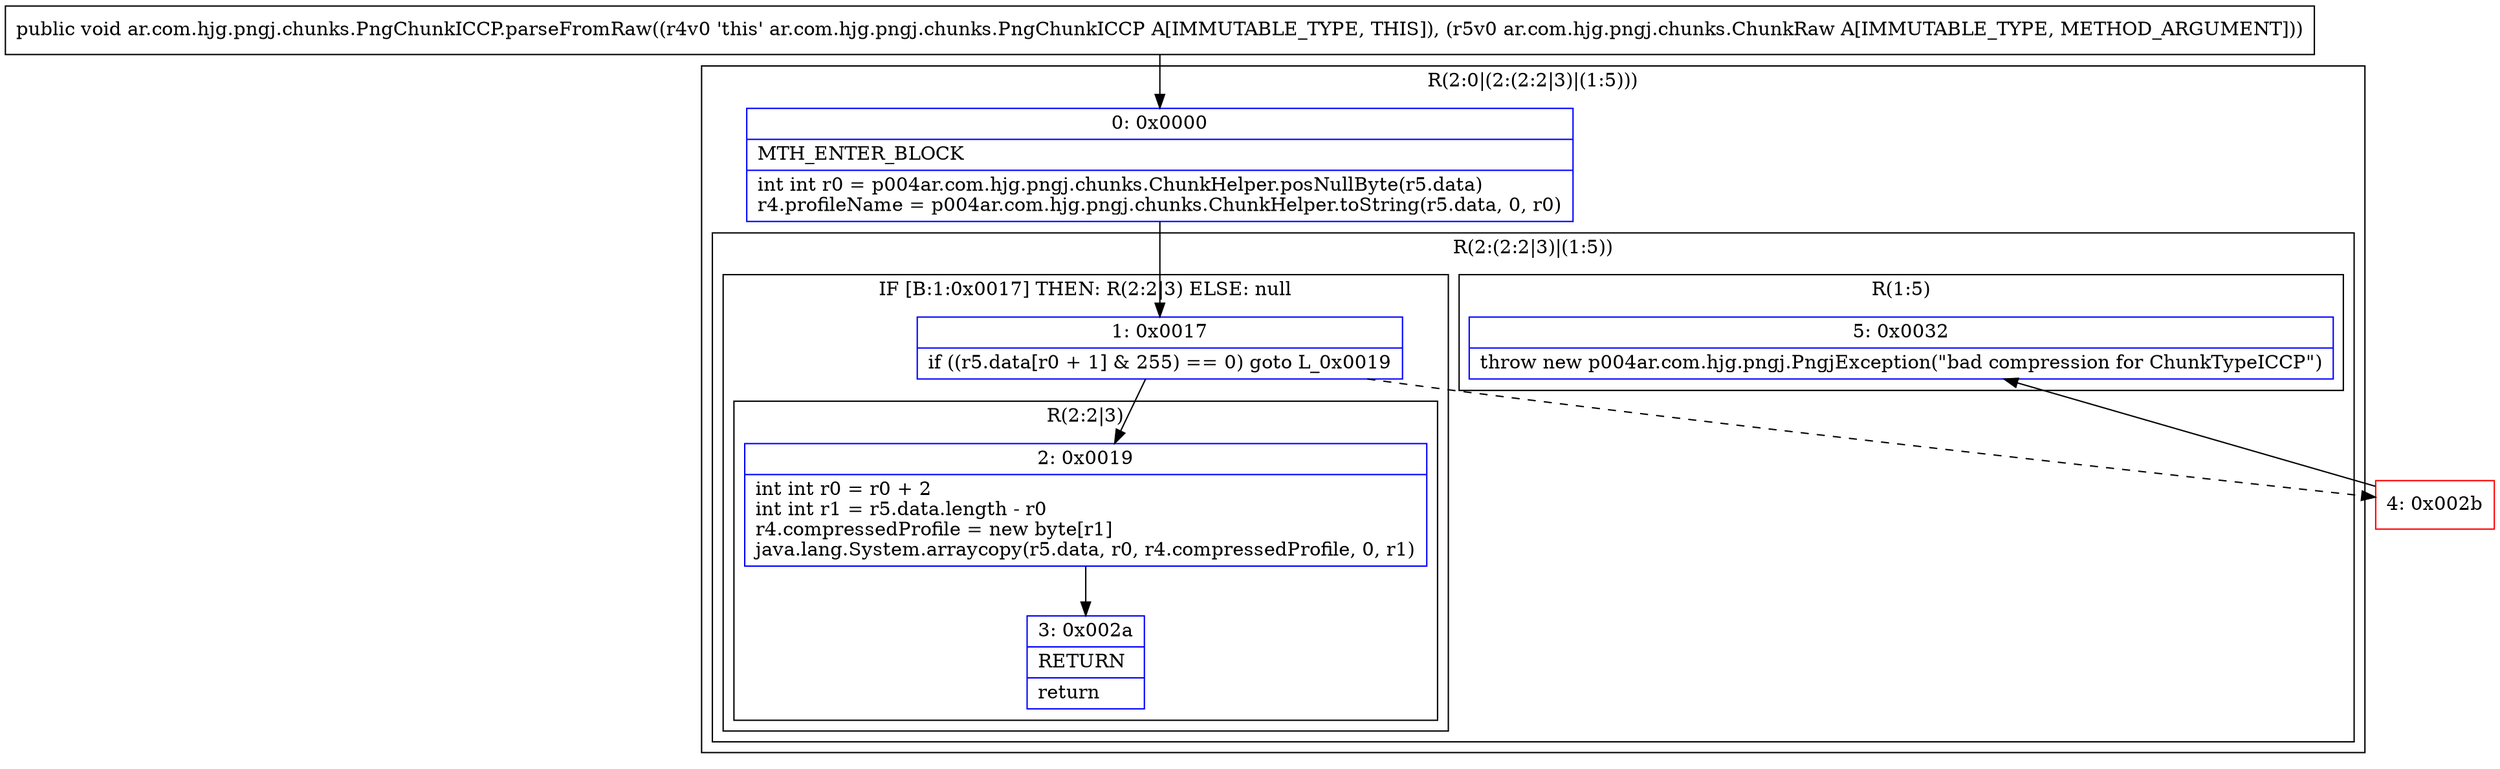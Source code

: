 digraph "CFG forar.com.hjg.pngj.chunks.PngChunkICCP.parseFromRaw(Lar\/com\/hjg\/pngj\/chunks\/ChunkRaw;)V" {
subgraph cluster_Region_114756982 {
label = "R(2:0|(2:(2:2|3)|(1:5)))";
node [shape=record,color=blue];
Node_0 [shape=record,label="{0\:\ 0x0000|MTH_ENTER_BLOCK\l|int int r0 = p004ar.com.hjg.pngj.chunks.ChunkHelper.posNullByte(r5.data)\lr4.profileName = p004ar.com.hjg.pngj.chunks.ChunkHelper.toString(r5.data, 0, r0)\l}"];
subgraph cluster_Region_1510082275 {
label = "R(2:(2:2|3)|(1:5))";
node [shape=record,color=blue];
subgraph cluster_IfRegion_728859004 {
label = "IF [B:1:0x0017] THEN: R(2:2|3) ELSE: null";
node [shape=record,color=blue];
Node_1 [shape=record,label="{1\:\ 0x0017|if ((r5.data[r0 + 1] & 255) == 0) goto L_0x0019\l}"];
subgraph cluster_Region_1756132637 {
label = "R(2:2|3)";
node [shape=record,color=blue];
Node_2 [shape=record,label="{2\:\ 0x0019|int int r0 = r0 + 2\lint int r1 = r5.data.length \- r0\lr4.compressedProfile = new byte[r1]\ljava.lang.System.arraycopy(r5.data, r0, r4.compressedProfile, 0, r1)\l}"];
Node_3 [shape=record,label="{3\:\ 0x002a|RETURN\l|return\l}"];
}
}
subgraph cluster_Region_2106439197 {
label = "R(1:5)";
node [shape=record,color=blue];
Node_5 [shape=record,label="{5\:\ 0x0032|throw new p004ar.com.hjg.pngj.PngjException(\"bad compression for ChunkTypeICCP\")\l}"];
}
}
}
Node_4 [shape=record,color=red,label="{4\:\ 0x002b}"];
MethodNode[shape=record,label="{public void ar.com.hjg.pngj.chunks.PngChunkICCP.parseFromRaw((r4v0 'this' ar.com.hjg.pngj.chunks.PngChunkICCP A[IMMUTABLE_TYPE, THIS]), (r5v0 ar.com.hjg.pngj.chunks.ChunkRaw A[IMMUTABLE_TYPE, METHOD_ARGUMENT])) }"];
MethodNode -> Node_0;
Node_0 -> Node_1;
Node_1 -> Node_2;
Node_1 -> Node_4[style=dashed];
Node_2 -> Node_3;
Node_4 -> Node_5;
}

